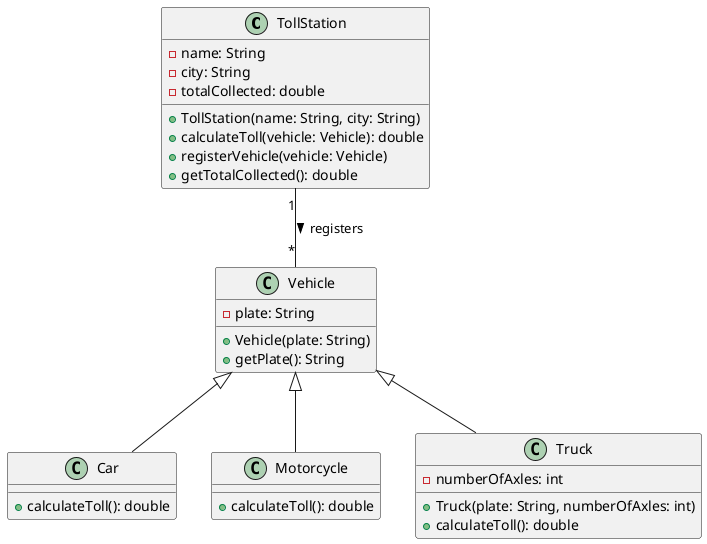 @startuml Diagram

class TollStation {
  - name: String
  - city: String
  - totalCollected: double
  + TollStation(name: String, city: String)
  + calculateToll(vehicle: Vehicle): double
  + registerVehicle(vehicle: Vehicle)
  + getTotalCollected(): double
}

class Vehicle {
  - plate: String
  + Vehicle(plate: String)
  + getPlate(): String
}

class Car {
  + calculateToll(): double
}

class Motorcycle {
  + calculateToll(): double
}

class Truck {
  - numberOfAxles: int
  + Truck(plate: String, numberOfAxles: int)
  + calculateToll(): double
}

TollStation "1" -- "*" Vehicle : registers >
Vehicle <|-- Car
Vehicle <|-- Motorcycle
Vehicle <|-- Truck

@enduml
